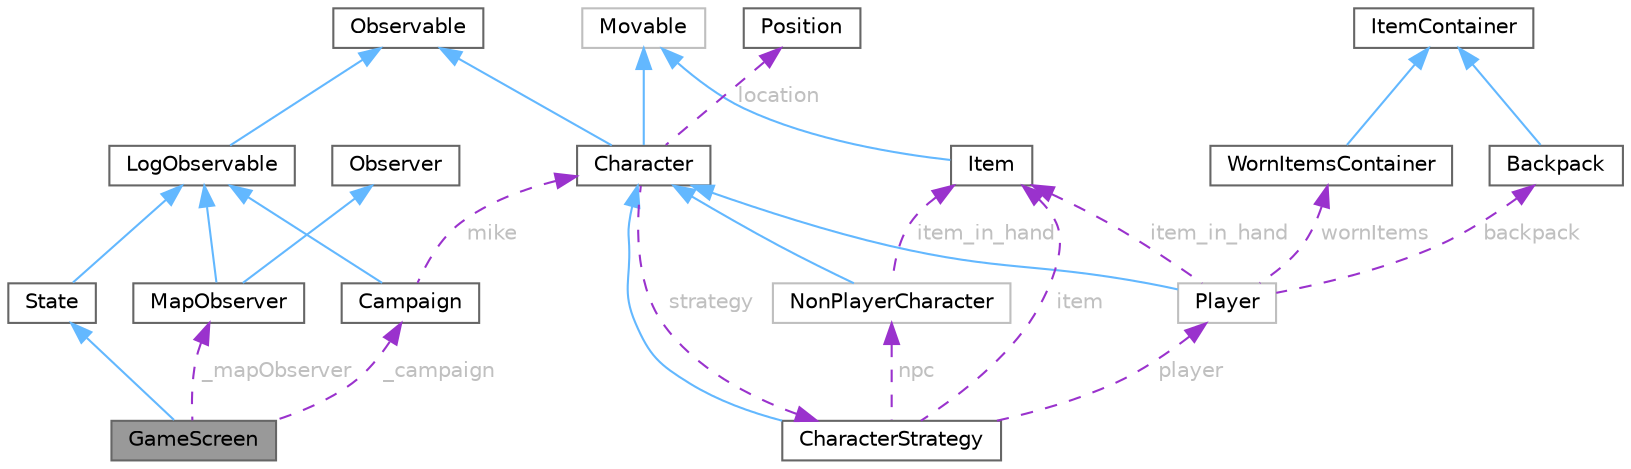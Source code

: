 digraph "GameScreen"
{
 // LATEX_PDF_SIZE
  bgcolor="transparent";
  edge [fontname=Helvetica,fontsize=10,labelfontname=Helvetica,labelfontsize=10];
  node [fontname=Helvetica,fontsize=10,shape=box,height=0.2,width=0.4];
  Node1 [id="Node000001",label="GameScreen",height=0.2,width=0.4,color="gray40", fillcolor="grey60", style="filled", fontcolor="black",tooltip="Represents the game screen state."];
  Node2 -> Node1 [id="edge1_Node000001_Node000002",dir="back",color="steelblue1",style="solid",tooltip=" "];
  Node2 [id="Node000002",label="State",height=0.2,width=0.4,color="gray40", fillcolor="white", style="filled",URL="$class_state.html",tooltip="The State class is an abstract base class for implementing different states in a game."];
  Node3 -> Node2 [id="edge2_Node000002_Node000003",dir="back",color="steelblue1",style="solid",tooltip=" "];
  Node3 [id="Node000003",label="LogObservable",height=0.2,width=0.4,color="gray40", fillcolor="white", style="filled",URL="$class_log_observable.html",tooltip="The LogObservable class is responsible for notifying its observers about log events...."];
  Node4 -> Node3 [id="edge3_Node000003_Node000004",dir="back",color="steelblue1",style="solid",tooltip=" "];
  Node4 [id="Node000004",label="Observable",height=0.2,width=0.4,color="gray40", fillcolor="white", style="filled",URL="$class_observable.html",tooltip="The Observable class represents an object that can be observed by multiple observers."];
  Node5 -> Node1 [id="edge4_Node000001_Node000005",dir="back",color="darkorchid3",style="dashed",tooltip=" ",label=" _campaign",fontcolor="grey" ];
  Node5 [id="Node000005",label="Campaign",height=0.2,width=0.4,color="gray40", fillcolor="white", style="filled",URL="$class_campaign.html",tooltip="Represents a campaign consisting of multiple maps and their connections."];
  Node3 -> Node5 [id="edge5_Node000005_Node000003",dir="back",color="steelblue1",style="solid",tooltip=" "];
  Node6 -> Node5 [id="edge6_Node000005_Node000006",dir="back",color="darkorchid3",style="dashed",tooltip=" ",label=" mike",fontcolor="grey" ];
  Node6 [id="Node000006",label="Character",height=0.2,width=0.4,color="gray40", fillcolor="white", style="filled",URL="$class_character.html",tooltip="Represents a character in a game."];
  Node7 -> Node6 [id="edge7_Node000006_Node000007",dir="back",color="steelblue1",style="solid",tooltip=" "];
  Node7 [id="Node000007",label="Movable",height=0.2,width=0.4,color="grey75", fillcolor="white", style="filled",URL="$class_movable.html",tooltip=" "];
  Node4 -> Node6 [id="edge8_Node000006_Node000004",dir="back",color="steelblue1",style="solid",tooltip=" "];
  Node8 -> Node6 [id="edge9_Node000006_Node000008",dir="back",color="darkorchid3",style="dashed",tooltip=" ",label=" strategy",fontcolor="grey" ];
  Node8 [id="Node000008",label="CharacterStrategy",height=0.2,width=0.4,color="gray40", fillcolor="white", style="filled",URL="$class_character_strategy.html",tooltip="Abstract class and base class for character strategies."];
  Node6 -> Node8 [id="edge10_Node000008_Node000006",dir="back",color="steelblue1",style="solid",tooltip=" "];
  Node9 -> Node8 [id="edge11_Node000008_Node000009",dir="back",color="darkorchid3",style="dashed",tooltip=" ",label=" player",fontcolor="grey" ];
  Node9 [id="Node000009",label="Player",height=0.2,width=0.4,color="grey75", fillcolor="white", style="filled",URL="$class_player.html",tooltip=" "];
  Node6 -> Node9 [id="edge12_Node000009_Node000006",dir="back",color="steelblue1",style="solid",tooltip=" "];
  Node10 -> Node9 [id="edge13_Node000009_Node000010",dir="back",color="darkorchid3",style="dashed",tooltip=" ",label=" backpack",fontcolor="grey" ];
  Node10 [id="Node000010",label="Backpack",height=0.2,width=0.4,color="gray40", fillcolor="white", style="filled",URL="$class_backpack.html",tooltip="Class for Backpack objects which may hold Item objects."];
  Node11 -> Node10 [id="edge14_Node000010_Node000011",dir="back",color="steelblue1",style="solid",tooltip=" "];
  Node11 [id="Node000011",label="ItemContainer",height=0.2,width=0.4,color="gray40", fillcolor="white", style="filled",URL="$class_item_container.html",tooltip="Base class for all the Item Containers in the game."];
  Node12 -> Node9 [id="edge15_Node000009_Node000012",dir="back",color="darkorchid3",style="dashed",tooltip=" ",label=" wornItems",fontcolor="grey" ];
  Node12 [id="Node000012",label="WornItemsContainer",height=0.2,width=0.4,color="gray40", fillcolor="white", style="filled",URL="$class_worn_items_container.html",tooltip="Class for WornItemsContainer objects which may hold Item objects."];
  Node11 -> Node12 [id="edge16_Node000012_Node000011",dir="back",color="steelblue1",style="solid",tooltip=" "];
  Node13 -> Node9 [id="edge17_Node000009_Node000013",dir="back",color="darkorchid3",style="dashed",tooltip=" ",label=" item_in_hand",fontcolor="grey" ];
  Node13 [id="Node000013",label="Item",height=0.2,width=0.4,color="gray40", fillcolor="white", style="filled",URL="$class_item.html",tooltip="Base Class for all items in the game."];
  Node7 -> Node13 [id="edge18_Node000013_Node000007",dir="back",color="steelblue1",style="solid",tooltip=" "];
  Node14 -> Node8 [id="edge19_Node000008_Node000014",dir="back",color="darkorchid3",style="dashed",tooltip=" ",label=" npc",fontcolor="grey" ];
  Node14 [id="Node000014",label="NonPlayerCharacter",height=0.2,width=0.4,color="grey75", fillcolor="white", style="filled",URL="$class_non_player_character.html",tooltip=" "];
  Node6 -> Node14 [id="edge20_Node000014_Node000006",dir="back",color="steelblue1",style="solid",tooltip=" "];
  Node13 -> Node14 [id="edge21_Node000014_Node000013",dir="back",color="darkorchid3",style="dashed",tooltip=" ",label=" item_in_hand",fontcolor="grey" ];
  Node13 -> Node8 [id="edge22_Node000008_Node000013",dir="back",color="darkorchid3",style="dashed",tooltip=" ",label=" item",fontcolor="grey" ];
  Node15 -> Node6 [id="edge23_Node000006_Node000015",dir="back",color="darkorchid3",style="dashed",tooltip=" ",label=" location",fontcolor="grey" ];
  Node15 [id="Node000015",label="Position",height=0.2,width=0.4,color="gray40", fillcolor="white", style="filled",URL="$struct_position.html",tooltip="A structure to represent a position in a 2D grid."];
  Node16 -> Node1 [id="edge24_Node000001_Node000016",dir="back",color="darkorchid3",style="dashed",tooltip=" ",label=" _mapObserver",fontcolor="grey" ];
  Node16 [id="Node000016",label="MapObserver",height=0.2,width=0.4,color="gray40", fillcolor="white", style="filled",URL="$class_map_observer.html",tooltip="A class that observes and displays a map."];
  Node17 -> Node16 [id="edge25_Node000016_Node000017",dir="back",color="steelblue1",style="solid",tooltip=" "];
  Node17 [id="Node000017",label="Observer",height=0.2,width=0.4,color="gray40", fillcolor="white", style="filled",URL="$class_observer.html",tooltip="The Observer class is an abstract base class that defines the interface for observers."];
  Node3 -> Node16 [id="edge26_Node000016_Node000003",dir="back",color="steelblue1",style="solid",tooltip=" "];
}
